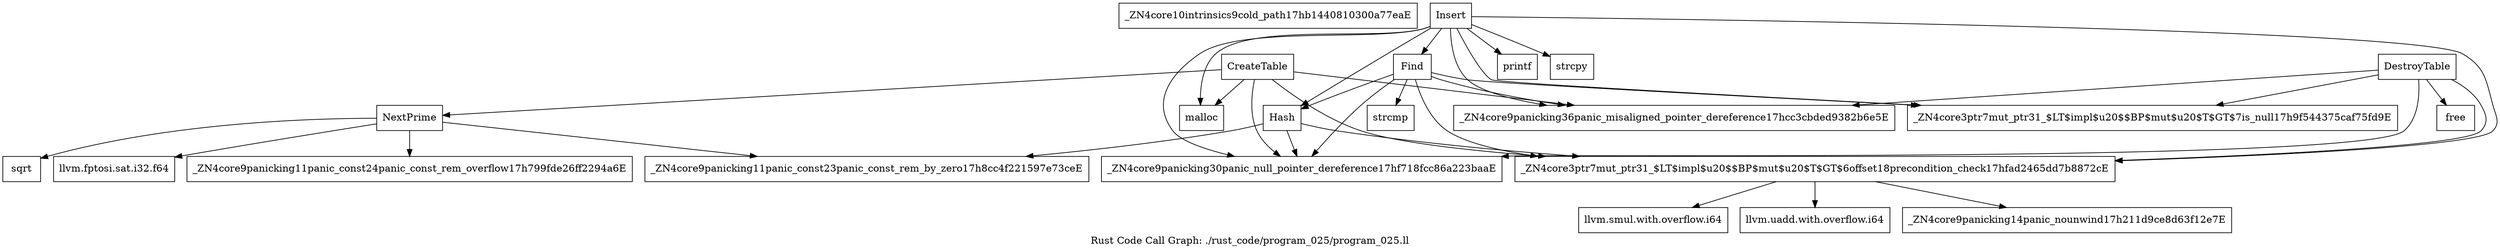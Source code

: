 digraph "Rust Code Call Graph: ./rust_code/program_025/program_025.ll" {
	label="Rust Code Call Graph: ./rust_code/program_025/program_025.ll";

	Node0x55eb486e3ce0 [shape=record,label="{_ZN4core10intrinsics9cold_path17hb1440810300a77eaE}"];
	Node0x55eb486e61d0 [shape=record,label="{_ZN4core3ptr7mut_ptr31_$LT$impl$u20$$BP$mut$u20$T$GT$6offset18precondition_check17hfad2465dd7b8872cE}"];
	Node0x55eb486e61d0 -> Node0x55eb486ebef0;
	Node0x55eb486e61d0 -> Node0x55eb486edb30;
	Node0x55eb486e61d0 -> Node0x55eb486eff40;
	Node0x55eb486f1b60 [shape=record,label="{_ZN4core3ptr7mut_ptr31_$LT$impl$u20$$BP$mut$u20$T$GT$7is_null17h9f544375caf75fd9E}"];
	Node0x55eb486f4610 [shape=record,label="{NextPrime}"];
	Node0x55eb486f4610 -> Node0x55eb486f67b0;
	Node0x55eb486f4610 -> Node0x55eb486f72f0;
	Node0x55eb486f4610 -> Node0x55eb486f7950;
	Node0x55eb486f4610 -> Node0x55eb486fdd70;
	Node0x55eb486fdf40 [shape=record,label="{CreateTable}"];
	Node0x55eb486fdf40 -> Node0x55eb486cea90;
	Node0x55eb486fdf40 -> Node0x55eb486f4610;
	Node0x55eb486fdf40 -> Node0x55eb486f5e70;
	Node0x55eb486fdf40 -> Node0x55eb486f49d0;
	Node0x55eb486fdf40 -> Node0x55eb486e61d0;
	Node0x55eb486f5760 [shape=record,label="{Hash}"];
	Node0x55eb486f5760 -> Node0x55eb486f49d0;
	Node0x55eb486f5760 -> Node0x55eb486fdd70;
	Node0x55eb486f5760 -> Node0x55eb486e61d0;
	Node0x55eb486649e0 [shape=record,label="{Find}"];
	Node0x55eb486649e0 -> Node0x55eb486f5e70;
	Node0x55eb486649e0 -> Node0x55eb486f5760;
	Node0x55eb486649e0 -> Node0x55eb486f49d0;
	Node0x55eb486649e0 -> Node0x55eb486d7f40;
	Node0x55eb486649e0 -> Node0x55eb486e61d0;
	Node0x55eb486649e0 -> Node0x55eb486f1b60;
	Node0x55eb486cab30 [shape=record,label="{Insert}"];
	Node0x55eb486cab30 -> Node0x55eb486649e0;
	Node0x55eb486cab30 -> Node0x55eb486f1b60;
	Node0x55eb486cab30 -> Node0x55eb486cbec0;
	Node0x55eb486cab30 -> Node0x55eb486cea90;
	Node0x55eb486cab30 -> Node0x55eb486cd900;
	Node0x55eb486cab30 -> Node0x55eb486f49d0;
	Node0x55eb486cab30 -> Node0x55eb486e61d0;
	Node0x55eb486cab30 -> Node0x55eb486f5e70;
	Node0x55eb486cab30 -> Node0x55eb486f5760;
	Node0x55eb486d4af0 [shape=record,label="{DestroyTable}"];
	Node0x55eb486d4af0 -> Node0x55eb486f5e70;
	Node0x55eb486d4af0 -> Node0x55eb486f49d0;
	Node0x55eb486d4af0 -> Node0x55eb486cf7b0;
	Node0x55eb486d4af0 -> Node0x55eb486f1b60;
	Node0x55eb486d4af0 -> Node0x55eb486e61d0;
	Node0x55eb486fdd70 [shape=record,label="{_ZN4core9panicking11panic_const23panic_const_rem_by_zero17h8cc4f221597e73ceE}"];
	Node0x55eb486ebef0 [shape=record,label="{llvm.smul.with.overflow.i64}"];
	Node0x55eb486edb30 [shape=record,label="{llvm.uadd.with.overflow.i64}"];
	Node0x55eb486eff40 [shape=record,label="{_ZN4core9panicking14panic_nounwind17h211d9ce8d63f12e7E}"];
	Node0x55eb486f67b0 [shape=record,label="{_ZN4core9panicking11panic_const24panic_const_rem_overflow17h799fde26ff2294a6E}"];
	Node0x55eb486f72f0 [shape=record,label="{sqrt}"];
	Node0x55eb486f7950 [shape=record,label="{llvm.fptosi.sat.i32.f64}"];
	Node0x55eb486cea90 [shape=record,label="{malloc}"];
	Node0x55eb486f5e70 [shape=record,label="{_ZN4core9panicking36panic_misaligned_pointer_dereference17hcc3cbded9382b6e5E}"];
	Node0x55eb486f49d0 [shape=record,label="{_ZN4core9panicking30panic_null_pointer_dereference17hf718fcc86a223baaE}"];
	Node0x55eb486d7f40 [shape=record,label="{strcmp}"];
	Node0x55eb486cbec0 [shape=record,label="{printf}"];
	Node0x55eb486cd900 [shape=record,label="{strcpy}"];
	Node0x55eb486cf7b0 [shape=record,label="{free}"];
}
